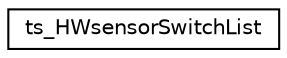 digraph "Graphical Class Hierarchy"
{
  edge [fontname="Helvetica",fontsize="10",labelfontname="Helvetica",labelfontsize="10"];
  node [fontname="Helvetica",fontsize="10",shape=record];
  rankdir="LR";
  Node1 [label="ts_HWsensorSwitchList",height=0.2,width=0.4,color="black", fillcolor="white", style="filled",URL="$structts___h_wsensor_switch_list.html",tooltip="HW sensor Switch List. "];
}
